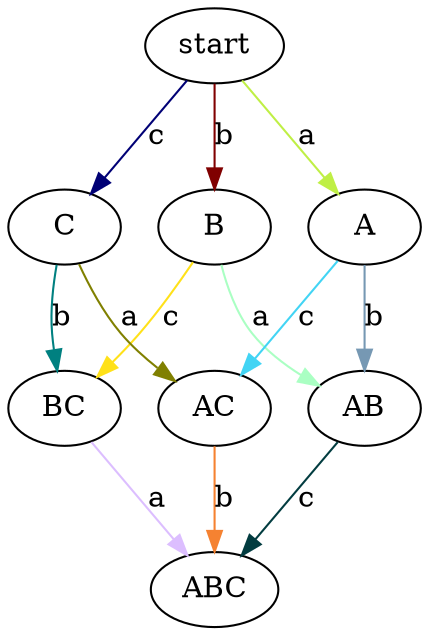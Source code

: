 digraph G {
	"AC" -> "ABC" [label="b", color="#f58231"]
	"BC" -> "ABC" [label="a", color="#dcbeff"]
	"start" -> "B" [label="b", color="#800000"]
	"start" -> "C" [label="c", color="#000075"]
	"start" -> "A" [label="a", color="#bfef45"]
	"AB" -> "ABC" [label="c", color="#023C40"]
	"B" -> "BC" [label="c", color="#ffe119"]
	"B" -> "AB" [label="a", color="#aaffc3"]
	"C" -> "AC" [label="a", color="#808000"]
	"C" -> "BC" [label="b", color="#008080"]
	"A" -> "AC" [label="c", color="#42d4f4"]
	"A" -> "AB" [label="b", color="#7698B3"]
} 
 /* 
	< ABC -a-> BC / < ABC -c-> AB
	< AC -a-> C / < AC -c-> A
	< ABC -b-> AC / < ABC -a-> BC
	< AB -a-> B / < AB -b-> A
	< BC -c-> B / < BC -b-> C
	< ABC -c-> AB / < ABC -b-> AC
*/